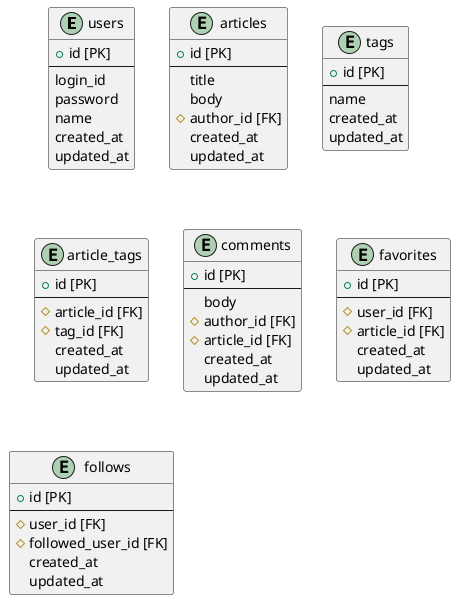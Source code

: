 @startuml tables

entity users {
  +id [PK]
  --
  login_id
  password
  name
  created_at
  updated_at
}

entity articles {
  +id [PK]
  --
  title
  body
  #author_id [FK]
  created_at
  updated_at
}

entity tags {
  +id [PK]
  --
  name
  created_at
  updated_at
}

entity article_tags {
  +id [PK]
  --
  #article_id [FK]
  #tag_id [FK]
  created_at
  updated_at
}

entity comments {
  +id [PK]
  --
  body
  #author_id [FK]
  #article_id [FK]
  created_at
  updated_at
}

entity favorites {
  +id [PK]
  --
  #user_id [FK]
  #article_id [FK]
  created_at
  updated_at
}

entity follows {
  +id [PK]
  --
  #user_id [FK]
  #followed_user_id [FK]
  created_at
  updated_at
}

@enduml
